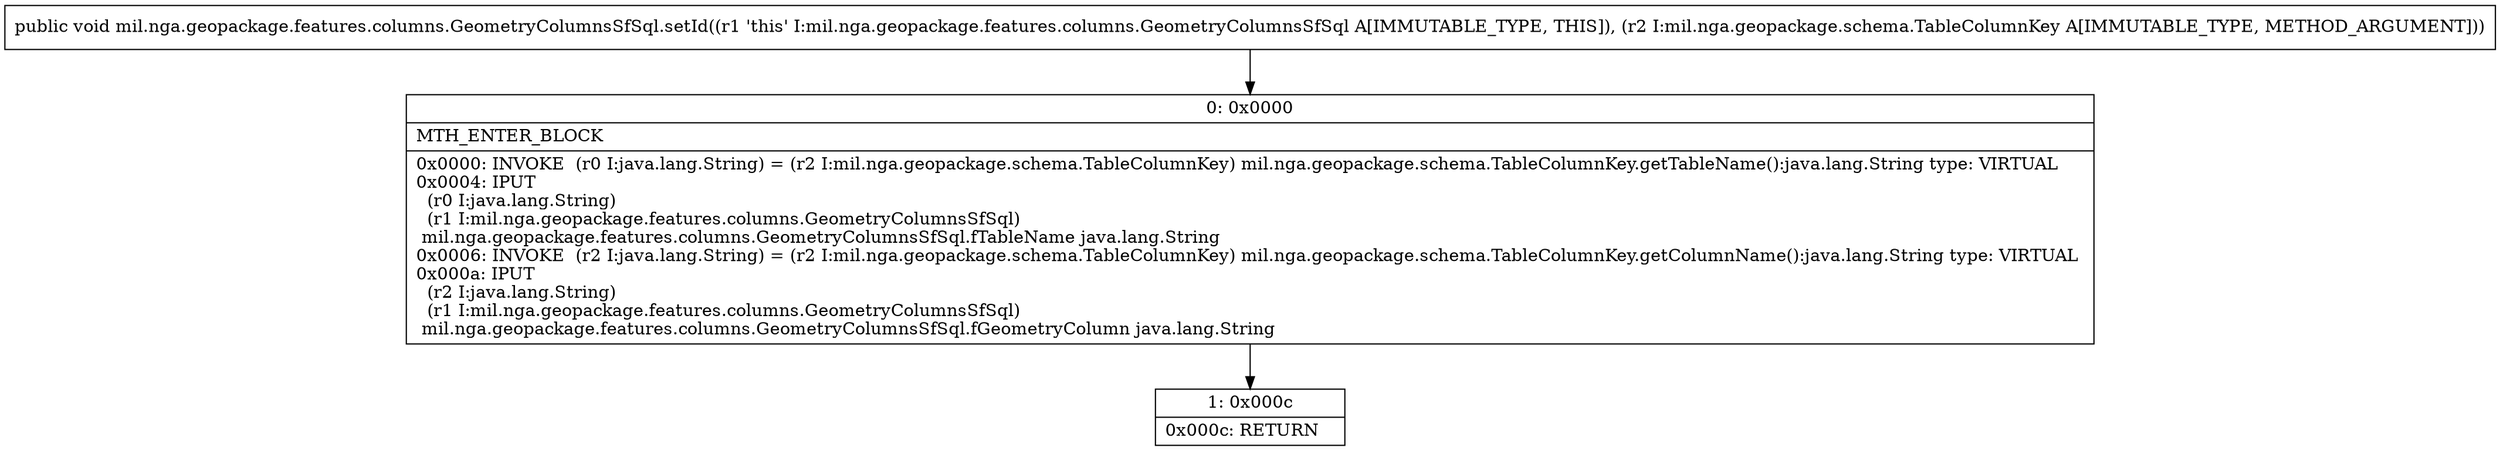 digraph "CFG formil.nga.geopackage.features.columns.GeometryColumnsSfSql.setId(Lmil\/nga\/geopackage\/schema\/TableColumnKey;)V" {
Node_0 [shape=record,label="{0\:\ 0x0000|MTH_ENTER_BLOCK\l|0x0000: INVOKE  (r0 I:java.lang.String) = (r2 I:mil.nga.geopackage.schema.TableColumnKey) mil.nga.geopackage.schema.TableColumnKey.getTableName():java.lang.String type: VIRTUAL \l0x0004: IPUT  \l  (r0 I:java.lang.String)\l  (r1 I:mil.nga.geopackage.features.columns.GeometryColumnsSfSql)\l mil.nga.geopackage.features.columns.GeometryColumnsSfSql.fTableName java.lang.String \l0x0006: INVOKE  (r2 I:java.lang.String) = (r2 I:mil.nga.geopackage.schema.TableColumnKey) mil.nga.geopackage.schema.TableColumnKey.getColumnName():java.lang.String type: VIRTUAL \l0x000a: IPUT  \l  (r2 I:java.lang.String)\l  (r1 I:mil.nga.geopackage.features.columns.GeometryColumnsSfSql)\l mil.nga.geopackage.features.columns.GeometryColumnsSfSql.fGeometryColumn java.lang.String \l}"];
Node_1 [shape=record,label="{1\:\ 0x000c|0x000c: RETURN   \l}"];
MethodNode[shape=record,label="{public void mil.nga.geopackage.features.columns.GeometryColumnsSfSql.setId((r1 'this' I:mil.nga.geopackage.features.columns.GeometryColumnsSfSql A[IMMUTABLE_TYPE, THIS]), (r2 I:mil.nga.geopackage.schema.TableColumnKey A[IMMUTABLE_TYPE, METHOD_ARGUMENT])) }"];
MethodNode -> Node_0;
Node_0 -> Node_1;
}

